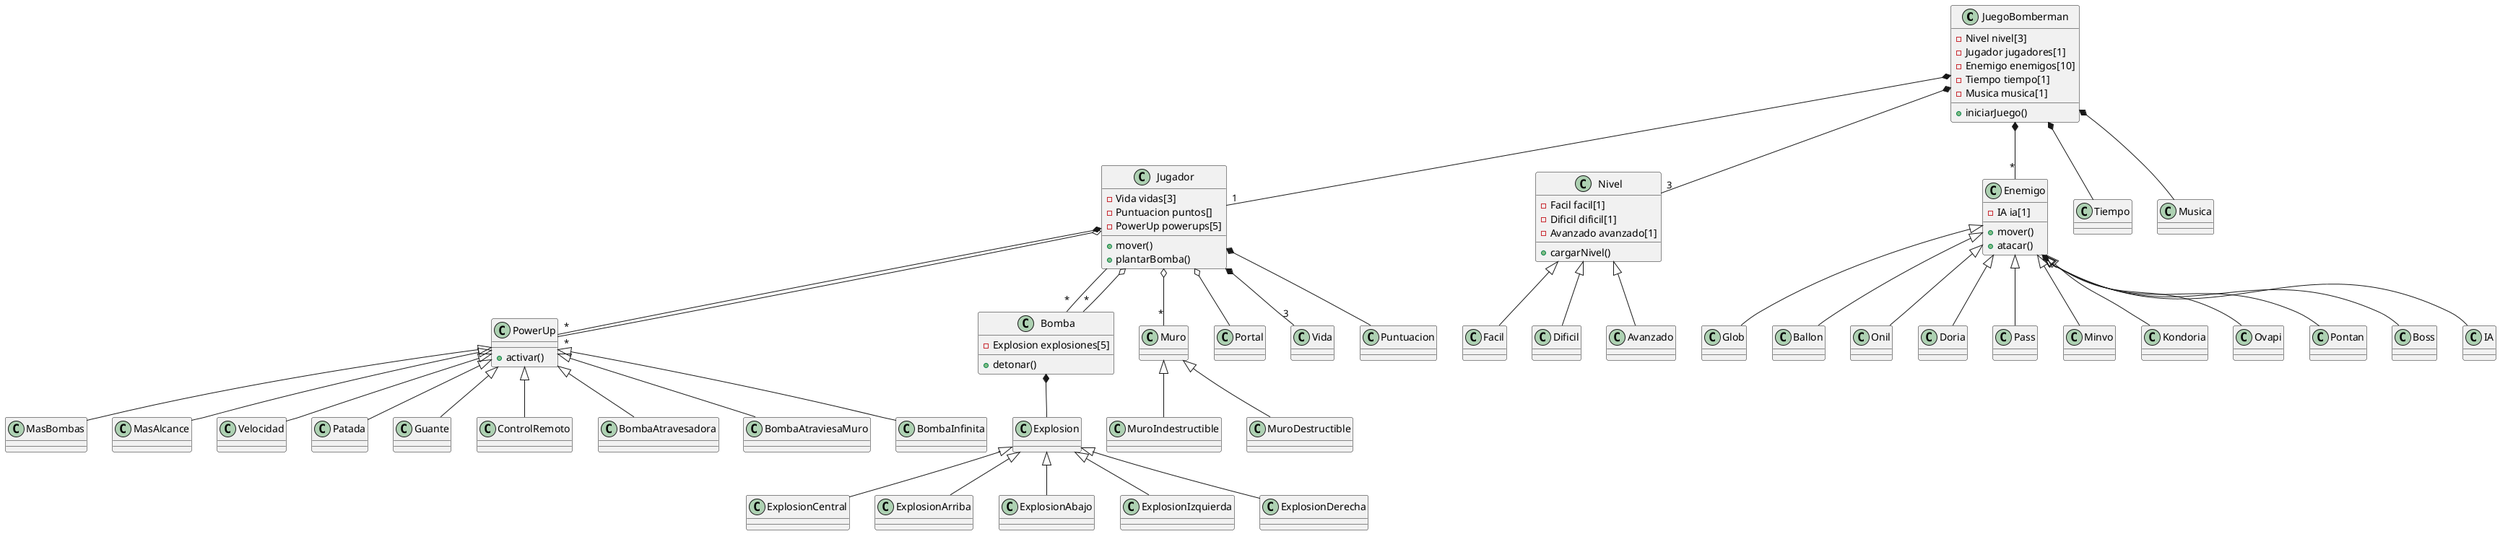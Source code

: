 @startuml diagrama

class JuegoBomberman {
+ iniciarJuego()
- Nivel nivel[3]
- Jugador jugadores[1]
- Enemigo enemigos[10]
- Tiempo tiempo[1]
- Musica musica[1]
}

class Jugador {
+ mover()
+ plantarBomba()
- Vida vidas[3]
- Puntuacion puntos[]
- PowerUp powerups[5]
}

class Nivel {
+ cargarNivel()
- Facil facil[1]
- Dificil dificil[1]
- Avanzado avanzado[1]
}

class Facil
class Dificil
class Avanzado

class PowerUp {
+ activar()
}
class MasBombas
class MasAlcance
class Velocidad
class Patada
class Guante
class ControlRemoto
class BombaAtravesadora
class BombaAtraviesaMuro
class BombaInfinita

class Bomba {
+ detonar()
- Explosion explosiones[5]
}
class Explosion
class ExplosionCentral
class ExplosionArriba
class ExplosionAbajo
class ExplosionIzquierda
class ExplosionDerecha

class Muro
class MuroIndestructible
class MuroDestructible
class Portal

class Enemigo {
+ mover()
+ atacar()
- IA ia[1]
}
class Glob
class Ballon
class Onil
class Doria
class Pass
class Minvo
class Kondoria
class Ovapi
class Pontan
class Boss

class Tiempo
class Vida
class Puntuacion
class IA
class Musica

Nivel <|-- Facil
Nivel <|-- Dificil
Nivel <|-- Avanzado

PowerUp <|-- MasBombas
PowerUp <|-- MasAlcance
PowerUp <|-- Velocidad
PowerUp <|-- Patada
PowerUp <|-- Guante
PowerUp <|-- ControlRemoto
PowerUp <|-- BombaAtravesadora
PowerUp <|-- BombaAtraviesaMuro
PowerUp <|-- BombaInfinita

Explosion <|-- ExplosionCentral
Explosion <|-- ExplosionArriba
Explosion <|-- ExplosionAbajo
Explosion <|-- ExplosionIzquierda
Explosion <|-- ExplosionDerecha

Muro <|-- MuroIndestructible
Muro <|-- MuroDestructible

Enemigo <|-- Glob
Enemigo <|-- Ballon
Enemigo <|-- Onil
Enemigo <|-- Doria
Enemigo <|-- Pass
Enemigo <|-- Minvo
Enemigo <|-- Kondoria
Enemigo <|-- Ovapi
Enemigo <|-- Pontan
Enemigo <|-- Boss

JuegoBomberman *-- "3"Nivel
JuegoBomberman *-- "1"Jugador
JuegoBomberman *-- Tiempo
JuegoBomberman *-- Musica
JuegoBomberman *-- "*"Enemigo

Jugador *-- "3"Vida
Jugador *-- Puntuacion
Jugador *-- "*"PowerUp
Jugador -- "*"Bomba

Bomba *-- Explosion

Enemigo *-- IA

Jugador o-- "*" PowerUp
Jugador o-- "*" Bomba 
Jugador o-- Portal
Jugador o-- "*" Muro

@enduml
